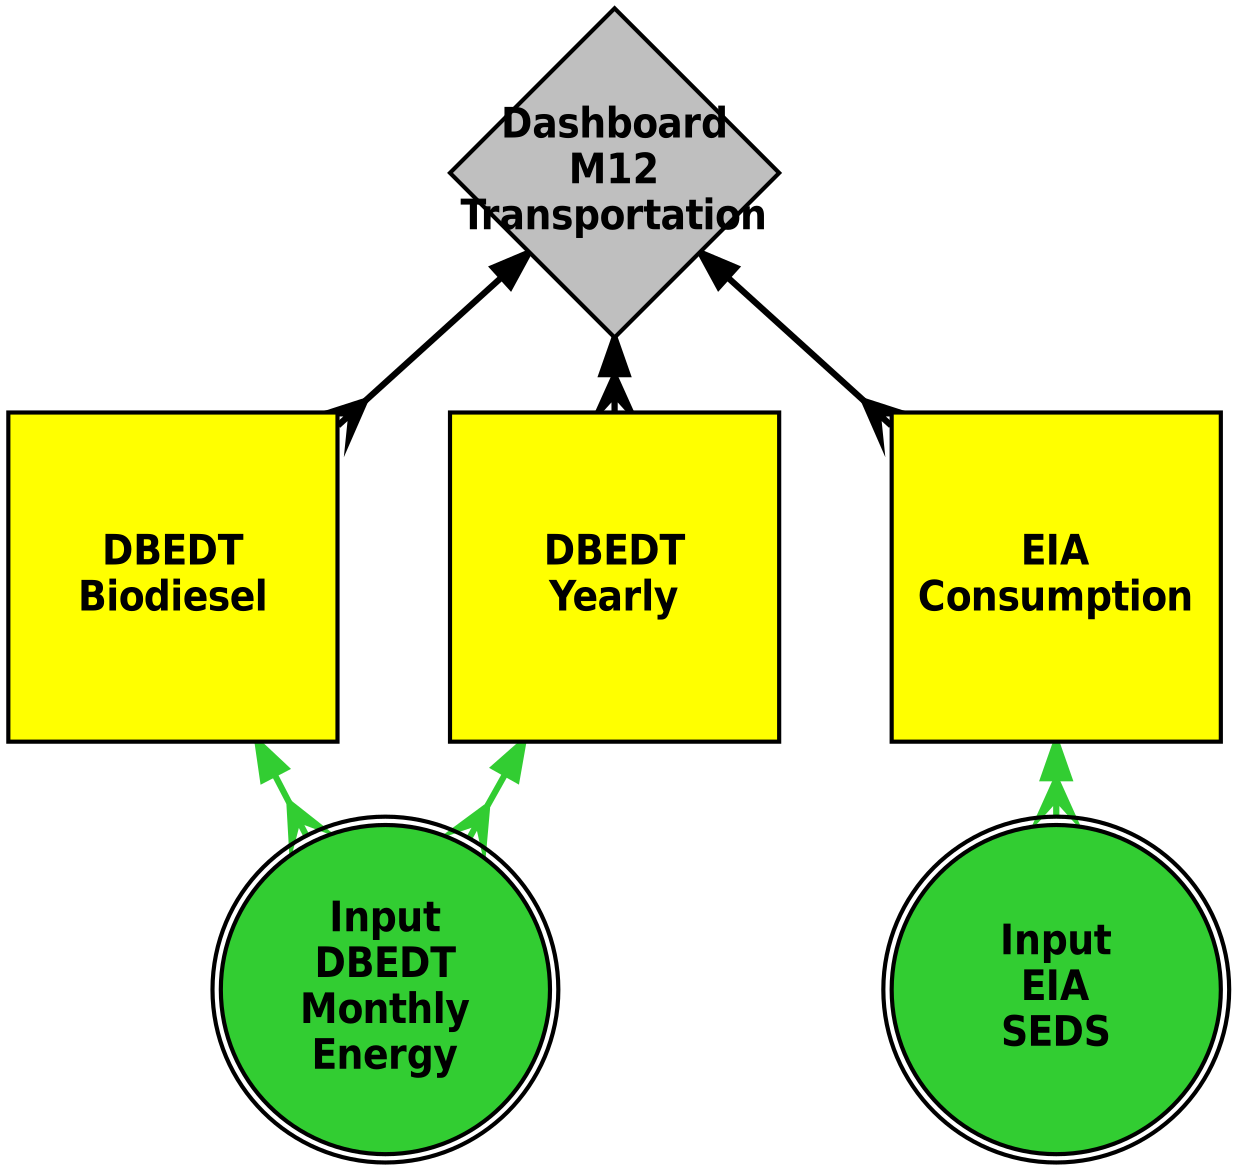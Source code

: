 digraph dependencies {
layers="one:two:three";
outputorder="edgesfirst";
nodesep=0.75;
Dashboard_M12_Transportation [layer="two"] [style="filled"] [height="2.2"] [shape="diamond"] [fontsize="20"] [fillcolor="grey75"] [fontname="Helvetica-Narrow-Bold"] [fixedsize="true"] [label="Dashboard\nM12\nTransportation"] [width="2.2"] [penwidth="2"];
Dashboard_M12_Transportation -> DBEDT_Biodiesel [layer="one"] [arrowhead="crow"] [color="black"] [arrowsize="1.75"] [dir="both"] [penwidth="3"];
Dashboard_M12_Transportation -> DBEDT_Yearly [layer="one"] [arrowhead="crow"] [color="black"] [arrowsize="1.75"] [dir="both"] [penwidth="3"];
Dashboard_M12_Transportation -> EIA_Consumption [layer="one"] [arrowhead="crow"] [color="black"] [arrowsize="1.75"] [dir="both"] [penwidth="3"];
DBEDT_Biodiesel [layer="two"] [style="filled"] [height="2.2"] [shape="box"] [fontsize="20"] [fillcolor="yellow"] [fontname="Helvetica-Narrow-Bold"] [fixedsize="true"] [label="DBEDT\nBiodiesel"] [width="2.2"] [penwidth="2"];
DBEDT_Biodiesel -> Input_DBEDT_Monthly_Energy [layer="one"] [arrowhead="crow"] [color="limegreen"] [arrowsize="1.75"] [dir="both"] [penwidth="3"];
DBEDT_Yearly [layer="two"] [style="filled"] [height="2.2"] [shape="box"] [fontsize="20"] [fillcolor="yellow"] [fontname="Helvetica-Narrow-Bold"] [fixedsize="true"] [label="DBEDT\nYearly"] [width="2.2"] [penwidth="2"];
DBEDT_Yearly -> Input_DBEDT_Monthly_Energy [layer="one"] [arrowhead="crow"] [color="limegreen"] [arrowsize="1.75"] [dir="both"] [penwidth="3"];
EIA_Consumption [layer="two"] [style="filled"] [height="2.2"] [shape="box"] [fontsize="20"] [fillcolor="yellow"] [fontname="Helvetica-Narrow-Bold"] [fixedsize="true"] [label="EIA\nConsumption"] [width="2.2"] [penwidth="2"];
EIA_Consumption -> Input_EIA_SEDS [layer="one"] [arrowhead="crow"] [color="limegreen"] [arrowsize="1.75"] [dir="both"] [penwidth="3"];
Input_DBEDT_Monthly_Energy [layer="two"] [style="filled"] [height="2.2"] [shape="doublecircle"] [fontsize="20"] [fillcolor="limegreen"] [fontname="Helvetica-Narrow-Bold"] [fixedsize="true"] [label="Input\nDBEDT\nMonthly\nEnergy"] [width="2.2"] [penwidth="2"];
Input_EIA_SEDS [layer="two"] [style="filled"] [height="2.2"] [shape="doublecircle"] [fontsize="20"] [fillcolor="limegreen"] [fontname="Helvetica-Narrow-Bold"] [fixedsize="true"] [label="Input\nEIA\nSEDS"] [width="2.2"] [penwidth="2"];
}